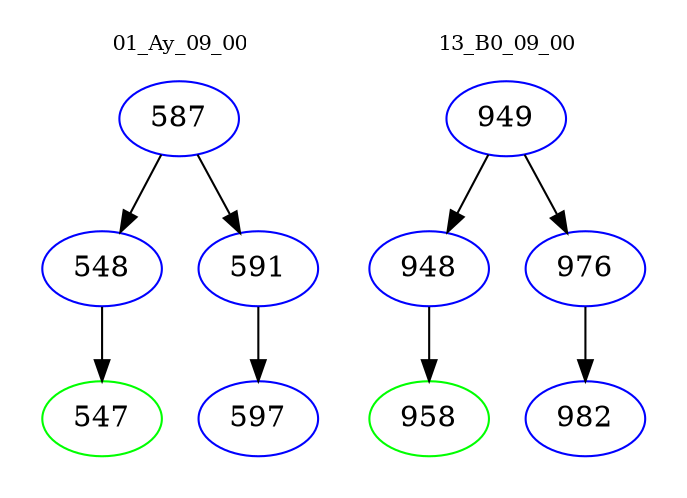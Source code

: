 digraph{
subgraph cluster_0 {
color = white
label = "01_Ay_09_00";
fontsize=10;
T0_587 [label="587", color="blue"]
T0_587 -> T0_548 [color="black"]
T0_548 [label="548", color="blue"]
T0_548 -> T0_547 [color="black"]
T0_547 [label="547", color="green"]
T0_587 -> T0_591 [color="black"]
T0_591 [label="591", color="blue"]
T0_591 -> T0_597 [color="black"]
T0_597 [label="597", color="blue"]
}
subgraph cluster_1 {
color = white
label = "13_B0_09_00";
fontsize=10;
T1_949 [label="949", color="blue"]
T1_949 -> T1_948 [color="black"]
T1_948 [label="948", color="blue"]
T1_948 -> T1_958 [color="black"]
T1_958 [label="958", color="green"]
T1_949 -> T1_976 [color="black"]
T1_976 [label="976", color="blue"]
T1_976 -> T1_982 [color="black"]
T1_982 [label="982", color="blue"]
}
}
